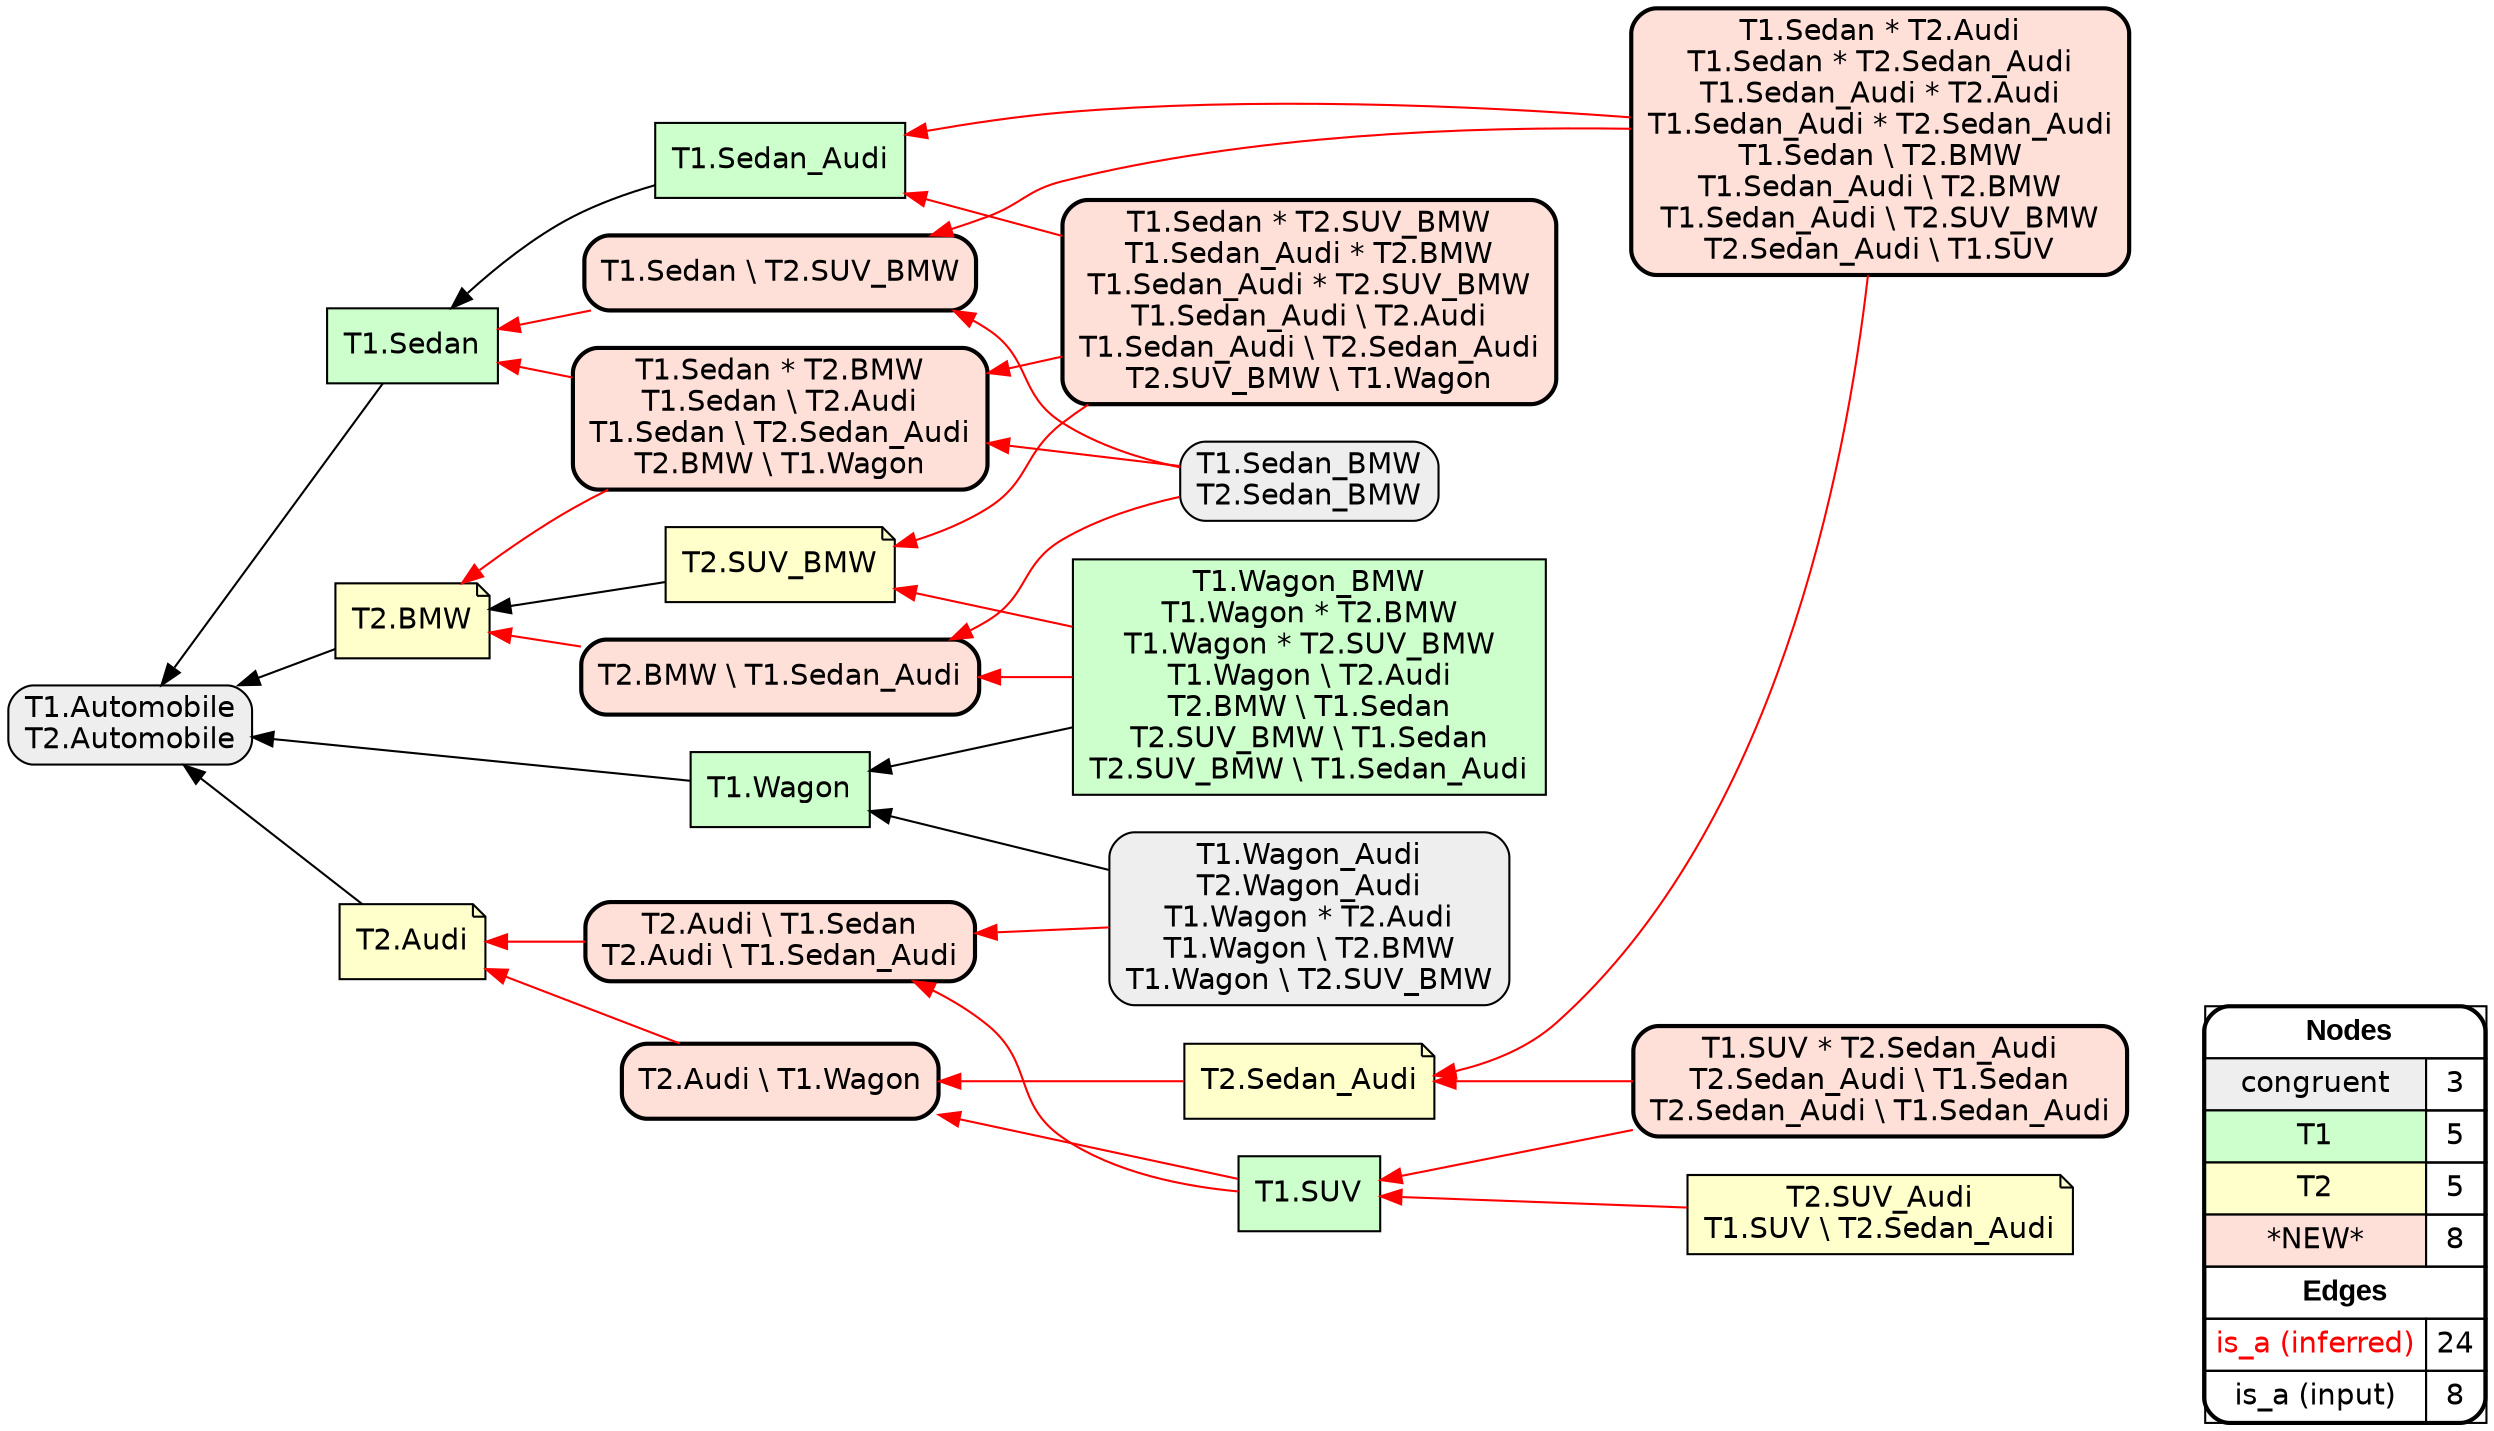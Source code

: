 digraph{
rankdir=RL
node[shape=box style="filled,rounded" fillcolor="#EEEEEE" fontname="helvetica"] 
"T1.Automobile\nT2.Automobile"
"T1.Sedan_BMW\nT2.Sedan_BMW"
"T1.Wagon_Audi\nT2.Wagon_Audi\nT1.Wagon * T2.Audi\nT1.Wagon \\ T2.BMW\nT1.Wagon \\ T2.SUV_BMW"
node[shape=box style=filled fillcolor="#CCFFCC" fontname="helvetica"] 
"T1.Wagon_BMW\nT1.Wagon * T2.BMW\nT1.Wagon * T2.SUV_BMW\nT1.Wagon \\ T2.Audi\nT2.BMW \\ T1.Sedan\nT2.SUV_BMW \\ T1.Sedan\nT2.SUV_BMW \\ T1.Sedan_Audi"
"T1.Wagon"
"T1.SUV"
"T1.Sedan_Audi"
"T1.Sedan"
node[shape=note style=filled fillcolor="#FFFFCC" fontname="helvetica"] 
"T2.Audi"
"T2.SUV_BMW"
"T2.BMW"
"T2.SUV_Audi\nT1.SUV \\ T2.Sedan_Audi"
"T2.Sedan_Audi"
node[shape=box style="filled,rounded,bold" fillcolor="#FFE0D8" fontname="helvetica"] 
"T1.Sedan * T2.SUV_BMW\nT1.Sedan_Audi * T2.BMW\nT1.Sedan_Audi * T2.SUV_BMW\nT1.Sedan_Audi \\ T2.Audi\nT1.Sedan_Audi \\ T2.Sedan_Audi\nT2.SUV_BMW \\ T1.Wagon"
"T2.Audi \\ T1.Wagon"
"T1.SUV * T2.Sedan_Audi\nT2.Sedan_Audi \\ T1.Sedan\nT2.Sedan_Audi \\ T1.Sedan_Audi"
"T2.Audi \\ T1.Sedan\nT2.Audi \\ T1.Sedan_Audi"
"T2.BMW \\ T1.Sedan_Audi"
"T1.Sedan * T2.BMW\nT1.Sedan \\ T2.Audi\nT1.Sedan \\ T2.Sedan_Audi\nT2.BMW \\ T1.Wagon"
"T1.Sedan * T2.Audi\nT1.Sedan * T2.Sedan_Audi\nT1.Sedan_Audi * T2.Audi\nT1.Sedan_Audi * T2.Sedan_Audi\nT1.Sedan \\ T2.BMW\nT1.Sedan_Audi \\ T2.BMW\nT1.Sedan_Audi \\ T2.SUV_BMW\nT2.Sedan_Audi \\ T1.SUV"
"T1.Sedan \\ T2.SUV_BMW"
edge[arrowhead=normal style=dotted color="#000000" constraint=true penwidth=1]
edge[arrowhead=normal style=solid color="#FF0000" constraint=true penwidth=1]
"T1.SUV" -> "T2.Audi \\ T1.Sedan\nT2.Audi \\ T1.Sedan_Audi"
"T2.Sedan_Audi" -> "T2.Audi \\ T1.Wagon"
"T1.Sedan * T2.BMW\nT1.Sedan \\ T2.Audi\nT1.Sedan \\ T2.Sedan_Audi\nT2.BMW \\ T1.Wagon" -> "T1.Sedan"
"T1.Sedan \\ T2.SUV_BMW" -> "T1.Sedan"
"T1.Wagon_Audi\nT2.Wagon_Audi\nT1.Wagon * T2.Audi\nT1.Wagon \\ T2.BMW\nT1.Wagon \\ T2.SUV_BMW" -> "T2.Audi \\ T1.Sedan\nT2.Audi \\ T1.Sedan_Audi"
"T1.Sedan * T2.Audi\nT1.Sedan * T2.Sedan_Audi\nT1.Sedan_Audi * T2.Audi\nT1.Sedan_Audi * T2.Sedan_Audi\nT1.Sedan \\ T2.BMW\nT1.Sedan_Audi \\ T2.BMW\nT1.Sedan_Audi \\ T2.SUV_BMW\nT2.Sedan_Audi \\ T1.SUV" -> "T1.Sedan \\ T2.SUV_BMW"
"T1.Sedan * T2.SUV_BMW\nT1.Sedan_Audi * T2.BMW\nT1.Sedan_Audi * T2.SUV_BMW\nT1.Sedan_Audi \\ T2.Audi\nT1.Sedan_Audi \\ T2.Sedan_Audi\nT2.SUV_BMW \\ T1.Wagon" -> "T1.Sedan_Audi"
"T2.SUV_Audi\nT1.SUV \\ T2.Sedan_Audi" -> "T1.SUV"
"T1.Sedan * T2.Audi\nT1.Sedan * T2.Sedan_Audi\nT1.Sedan_Audi * T2.Audi\nT1.Sedan_Audi * T2.Sedan_Audi\nT1.Sedan \\ T2.BMW\nT1.Sedan_Audi \\ T2.BMW\nT1.Sedan_Audi \\ T2.SUV_BMW\nT2.Sedan_Audi \\ T1.SUV" -> "T2.Sedan_Audi"
"T1.Sedan * T2.Audi\nT1.Sedan * T2.Sedan_Audi\nT1.Sedan_Audi * T2.Audi\nT1.Sedan_Audi * T2.Sedan_Audi\nT1.Sedan \\ T2.BMW\nT1.Sedan_Audi \\ T2.BMW\nT1.Sedan_Audi \\ T2.SUV_BMW\nT2.Sedan_Audi \\ T1.SUV" -> "T1.Sedan_Audi"
"T1.Sedan * T2.BMW\nT1.Sedan \\ T2.Audi\nT1.Sedan \\ T2.Sedan_Audi\nT2.BMW \\ T1.Wagon" -> "T2.BMW"
"T1.SUV" -> "T2.Audi \\ T1.Wagon"
"T1.Sedan_BMW\nT2.Sedan_BMW" -> "T2.BMW \\ T1.Sedan_Audi"
"T1.Sedan * T2.SUV_BMW\nT1.Sedan_Audi * T2.BMW\nT1.Sedan_Audi * T2.SUV_BMW\nT1.Sedan_Audi \\ T2.Audi\nT1.Sedan_Audi \\ T2.Sedan_Audi\nT2.SUV_BMW \\ T1.Wagon" -> "T2.SUV_BMW"
"T1.Sedan_BMW\nT2.Sedan_BMW" -> "T1.Sedan * T2.BMW\nT1.Sedan \\ T2.Audi\nT1.Sedan \\ T2.Sedan_Audi\nT2.BMW \\ T1.Wagon"
"T1.Sedan_BMW\nT2.Sedan_BMW" -> "T1.Sedan \\ T2.SUV_BMW"
"T1.SUV * T2.Sedan_Audi\nT2.Sedan_Audi \\ T1.Sedan\nT2.Sedan_Audi \\ T1.Sedan_Audi" -> "T2.Sedan_Audi"
"T2.Audi \\ T1.Sedan\nT2.Audi \\ T1.Sedan_Audi" -> "T2.Audi"
"T1.SUV * T2.Sedan_Audi\nT2.Sedan_Audi \\ T1.Sedan\nT2.Sedan_Audi \\ T1.Sedan_Audi" -> "T1.SUV"
"T2.Audi \\ T1.Wagon" -> "T2.Audi"
"T2.BMW \\ T1.Sedan_Audi" -> "T2.BMW"
"T1.Sedan * T2.SUV_BMW\nT1.Sedan_Audi * T2.BMW\nT1.Sedan_Audi * T2.SUV_BMW\nT1.Sedan_Audi \\ T2.Audi\nT1.Sedan_Audi \\ T2.Sedan_Audi\nT2.SUV_BMW \\ T1.Wagon" -> "T1.Sedan * T2.BMW\nT1.Sedan \\ T2.Audi\nT1.Sedan \\ T2.Sedan_Audi\nT2.BMW \\ T1.Wagon"
"T1.Wagon_BMW\nT1.Wagon * T2.BMW\nT1.Wagon * T2.SUV_BMW\nT1.Wagon \\ T2.Audi\nT2.BMW \\ T1.Sedan\nT2.SUV_BMW \\ T1.Sedan\nT2.SUV_BMW \\ T1.Sedan_Audi" -> "T2.SUV_BMW"
"T1.Wagon_BMW\nT1.Wagon * T2.BMW\nT1.Wagon * T2.SUV_BMW\nT1.Wagon \\ T2.Audi\nT2.BMW \\ T1.Sedan\nT2.SUV_BMW \\ T1.Sedan\nT2.SUV_BMW \\ T1.Sedan_Audi" -> "T2.BMW \\ T1.Sedan_Audi"
edge[arrowhead=normal style=solid color="#000000" constraint=true penwidth=1]
"T1.Wagon_Audi\nT2.Wagon_Audi\nT1.Wagon * T2.Audi\nT1.Wagon \\ T2.BMW\nT1.Wagon \\ T2.SUV_BMW" -> "T1.Wagon"
"T1.Wagon_BMW\nT1.Wagon * T2.BMW\nT1.Wagon * T2.SUV_BMW\nT1.Wagon \\ T2.Audi\nT2.BMW \\ T1.Sedan\nT2.SUV_BMW \\ T1.Sedan\nT2.SUV_BMW \\ T1.Sedan_Audi" -> "T1.Wagon"
"T1.Wagon" -> "T1.Automobile\nT2.Automobile"
"T1.Sedan" -> "T1.Automobile\nT2.Automobile"
"T1.Sedan_Audi" -> "T1.Sedan"
"T2.Audi" -> "T1.Automobile\nT2.Automobile"
"T2.BMW" -> "T1.Automobile\nT2.Automobile"
"T2.SUV_BMW" -> "T2.BMW"
node[shape=box] 
{rank=source Legend [fillcolor= white margin=0 label=< 
 <TABLE BORDER="0" CELLBORDER="1" CELLSPACING="0" CELLPADDING="4"> 
<TR> <TD COLSPAN="2"><font face="Arial Black"> Nodes</font></TD> </TR> 
<TR> 
 <TD bgcolor="#EEEEEE" fontname="helvetica">congruent</TD> 
 <TD>3</TD> 
 </TR> 
<TR> 
 <TD bgcolor="#CCFFCC" fontname="helvetica">T1</TD> 
 <TD>5</TD> 
 </TR> 
<TR> 
 <TD bgcolor="#FFFFCC" fontname="helvetica">T2</TD> 
 <TD>5</TD> 
 </TR> 
<TR> 
 <TD bgcolor="#FFE0D8" fontname="helvetica">*NEW*</TD> 
 <TD>8</TD> 
 </TR> 
<TR> <TD COLSPAN="2"><font face = "Arial Black"> Edges </font></TD> </TR> 
<TR> 
 <TD><font color ="#FF0000">is_a (inferred)</font></TD><TD>24</TD>
</TR>
<TR> 
 <TD><font color ="#000000">is_a (input)</font></TD><TD>8</TD>
</TR>
</TABLE> 
 >] } 
}